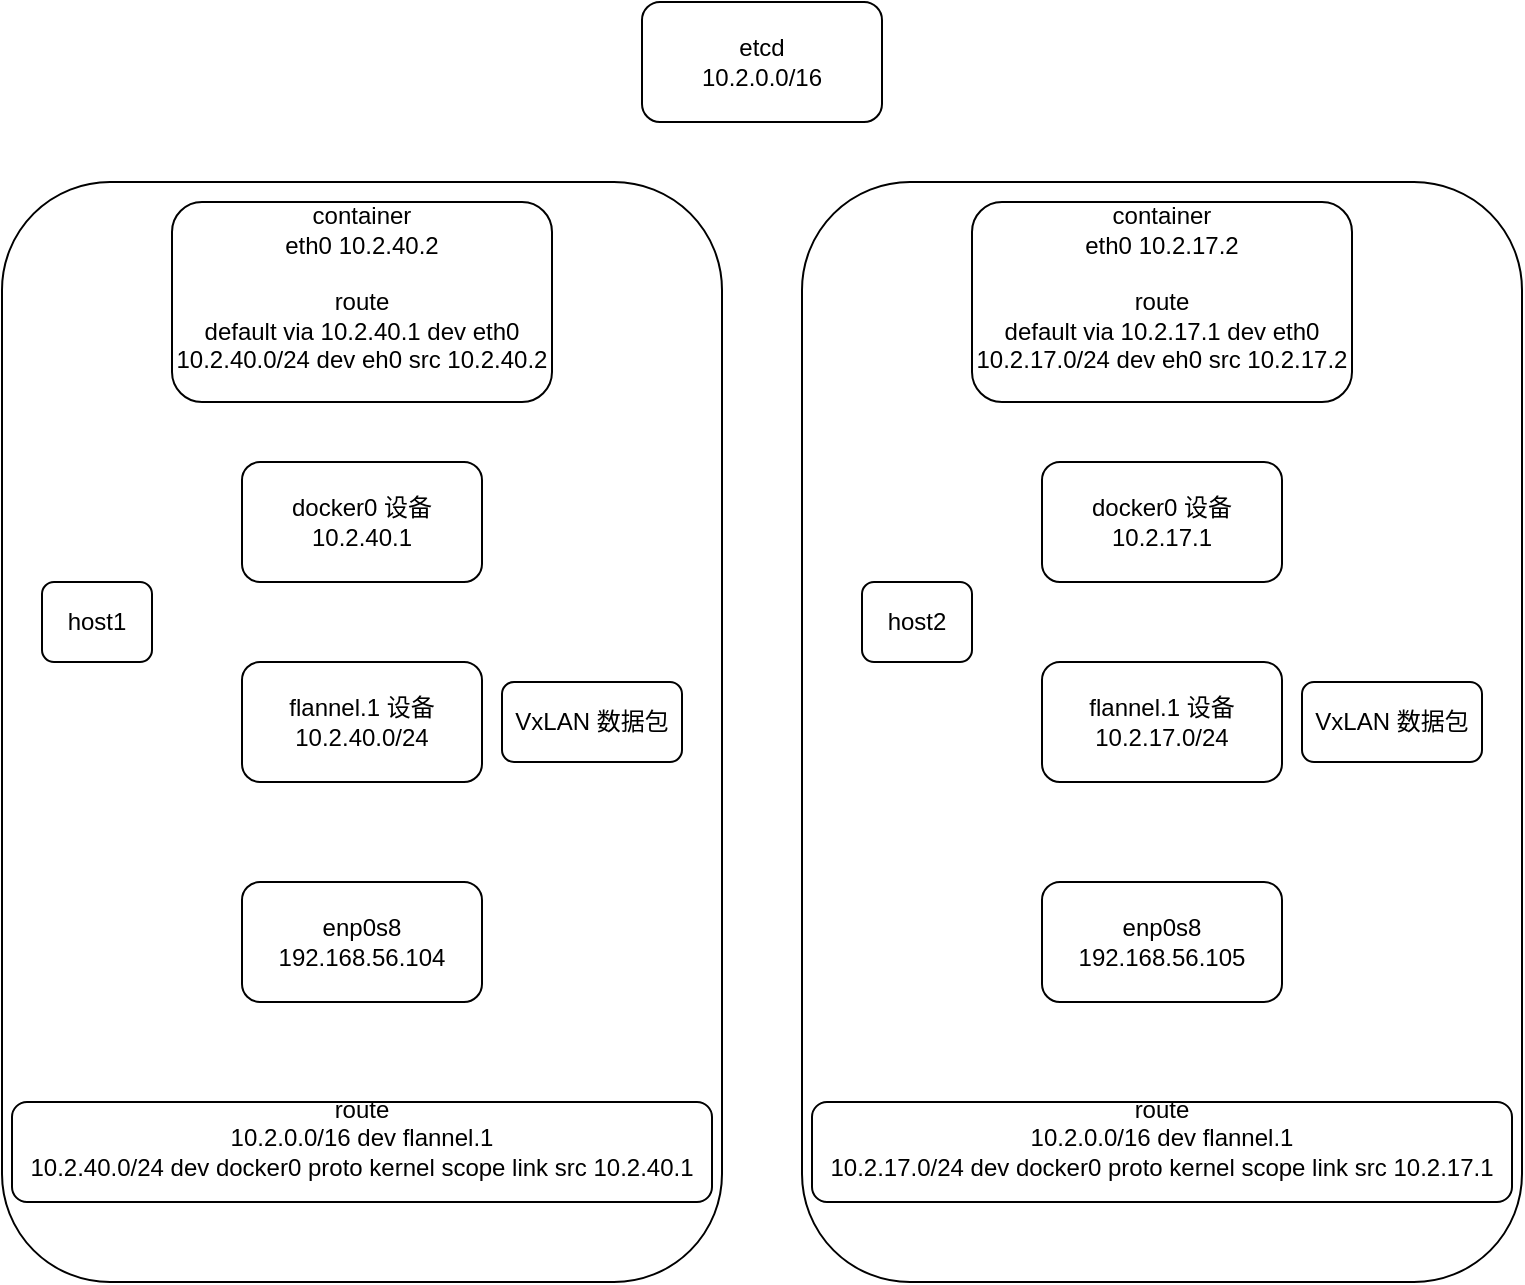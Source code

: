 <mxfile version="10.6.6" type="device"><diagram id="4aOb2WghyV4-yeWPUchc" name="Page-1"><mxGraphModel dx="1394" dy="824" grid="1" gridSize="10" guides="1" tooltips="1" connect="1" arrows="1" fold="1" page="1" pageScale="1" pageWidth="827" pageHeight="1169" math="0" shadow="0"><root><mxCell id="0"/><mxCell id="1" parent="0"/><mxCell id="2ZWFDUyap5u2-fHR4V79-16" value="" style="rounded=1;whiteSpace=wrap;html=1;strokeWidth=1;" vertex="1" parent="1"><mxGeometry x="440" y="120" width="360" height="550" as="geometry"/></mxCell><mxCell id="2ZWFDUyap5u2-fHR4V79-13" value="" style="rounded=1;whiteSpace=wrap;html=1;" vertex="1" parent="1"><mxGeometry x="40" y="120" width="360" height="550" as="geometry"/></mxCell><mxCell id="2ZWFDUyap5u2-fHR4V79-1" value="etcd&lt;br&gt;10.2.0.0/16&lt;br&gt;" style="rounded=1;whiteSpace=wrap;html=1;" vertex="1" parent="1"><mxGeometry x="360" y="30" width="120" height="60" as="geometry"/></mxCell><mxCell id="2ZWFDUyap5u2-fHR4V79-2" value="flannel.1 设备&lt;br&gt;10.2.40.0/24&lt;br&gt;" style="rounded=1;whiteSpace=wrap;html=1;" vertex="1" parent="1"><mxGeometry x="160" y="360" width="120" height="60" as="geometry"/></mxCell><mxCell id="2ZWFDUyap5u2-fHR4V79-3" value="flannel.1 设备&lt;br&gt;10.2.17.0/24&lt;br&gt;" style="rounded=1;whiteSpace=wrap;html=1;" vertex="1" parent="1"><mxGeometry x="560" y="360" width="120" height="60" as="geometry"/></mxCell><mxCell id="2ZWFDUyap5u2-fHR4V79-4" value="route&lt;br&gt;10.2.0.0/16 dev flannel.1&lt;br&gt;10.2.40.0/24 dev docker0 proto kernel scope link src 10.2.40.1&lt;br&gt;&lt;br&gt;" style="rounded=1;whiteSpace=wrap;html=1;" vertex="1" parent="1"><mxGeometry x="45" y="580" width="350" height="50" as="geometry"/></mxCell><mxCell id="2ZWFDUyap5u2-fHR4V79-6" value="docker0 设备&lt;br&gt;10.2.40.1&lt;br&gt;" style="rounded=1;whiteSpace=wrap;html=1;" vertex="1" parent="1"><mxGeometry x="160" y="260" width="120" height="60" as="geometry"/></mxCell><mxCell id="2ZWFDUyap5u2-fHR4V79-7" value="docker0 设备&lt;br&gt;10.2.17.1&lt;br&gt;" style="rounded=1;whiteSpace=wrap;html=1;" vertex="1" parent="1"><mxGeometry x="560" y="260" width="120" height="60" as="geometry"/></mxCell><mxCell id="2ZWFDUyap5u2-fHR4V79-8" value="route&lt;br&gt;10.2.0.0/16 dev flannel.1&lt;br&gt;10.2.17.0/24 dev docker0 proto kernel scope link src 10.2.17.1&lt;br&gt;&lt;br&gt;" style="rounded=1;whiteSpace=wrap;html=1;" vertex="1" parent="1"><mxGeometry x="445" y="580" width="350" height="50" as="geometry"/></mxCell><mxCell id="2ZWFDUyap5u2-fHR4V79-9" value="&lt;div&gt;container&lt;/div&gt;&lt;div&gt;eth0 10.2.40.2&lt;/div&gt;&lt;div&gt;&lt;br&gt;&lt;/div&gt;&lt;div&gt;route&lt;/div&gt;&lt;div&gt;default via 10.2.40.1 dev eth0&lt;/div&gt;&lt;div&gt;10.2.40.0/24 dev eh0 src 10.2.40.2&lt;/div&gt;&lt;div&gt;&lt;br&gt;&lt;/div&gt;" style="rounded=1;whiteSpace=wrap;html=1;" vertex="1" parent="1"><mxGeometry x="125" y="130" width="190" height="100" as="geometry"/></mxCell><mxCell id="2ZWFDUyap5u2-fHR4V79-10" value="&lt;div&gt;container&lt;/div&gt;&lt;div&gt;eth0 10.2.17.2&lt;/div&gt;&lt;div&gt;&lt;br&gt;&lt;/div&gt;&lt;div&gt;route&lt;/div&gt;&lt;div&gt;default via 10.2.17.1 dev eth0&lt;/div&gt;&lt;div&gt;10.2.17.0/24 dev eh0 src 10.2.17.2&lt;/div&gt;&lt;div&gt;&lt;br&gt;&lt;/div&gt;" style="rounded=1;whiteSpace=wrap;html=1;" vertex="1" parent="1"><mxGeometry x="525" y="130" width="190" height="100" as="geometry"/></mxCell><mxCell id="2ZWFDUyap5u2-fHR4V79-11" value="enp0s8&lt;br&gt;192.168.56.104&lt;br&gt;" style="rounded=1;whiteSpace=wrap;html=1;" vertex="1" parent="1"><mxGeometry x="160" y="470" width="120" height="60" as="geometry"/></mxCell><mxCell id="2ZWFDUyap5u2-fHR4V79-12" value="enp0s8&lt;br&gt;192.168.56.105&lt;br&gt;" style="rounded=1;whiteSpace=wrap;html=1;" vertex="1" parent="1"><mxGeometry x="560" y="470" width="120" height="60" as="geometry"/></mxCell><mxCell id="2ZWFDUyap5u2-fHR4V79-14" value="host1&lt;br&gt;" style="rounded=1;whiteSpace=wrap;html=1;strokeWidth=1;" vertex="1" parent="1"><mxGeometry x="60" y="320" width="55" height="40" as="geometry"/></mxCell><mxCell id="2ZWFDUyap5u2-fHR4V79-15" value="host2&lt;br&gt;" style="rounded=1;whiteSpace=wrap;html=1;" vertex="1" parent="1"><mxGeometry x="470" y="320" width="55" height="40" as="geometry"/></mxCell><mxCell id="2ZWFDUyap5u2-fHR4V79-17" value="VxLAN 数据包" style="rounded=1;whiteSpace=wrap;html=1;strokeWidth=1;" vertex="1" parent="1"><mxGeometry x="290" y="370" width="90" height="40" as="geometry"/></mxCell><mxCell id="2ZWFDUyap5u2-fHR4V79-18" value="VxLAN 数据包" style="rounded=1;whiteSpace=wrap;html=1;strokeWidth=1;" vertex="1" parent="1"><mxGeometry x="690" y="370" width="90" height="40" as="geometry"/></mxCell></root></mxGraphModel></diagram></mxfile>